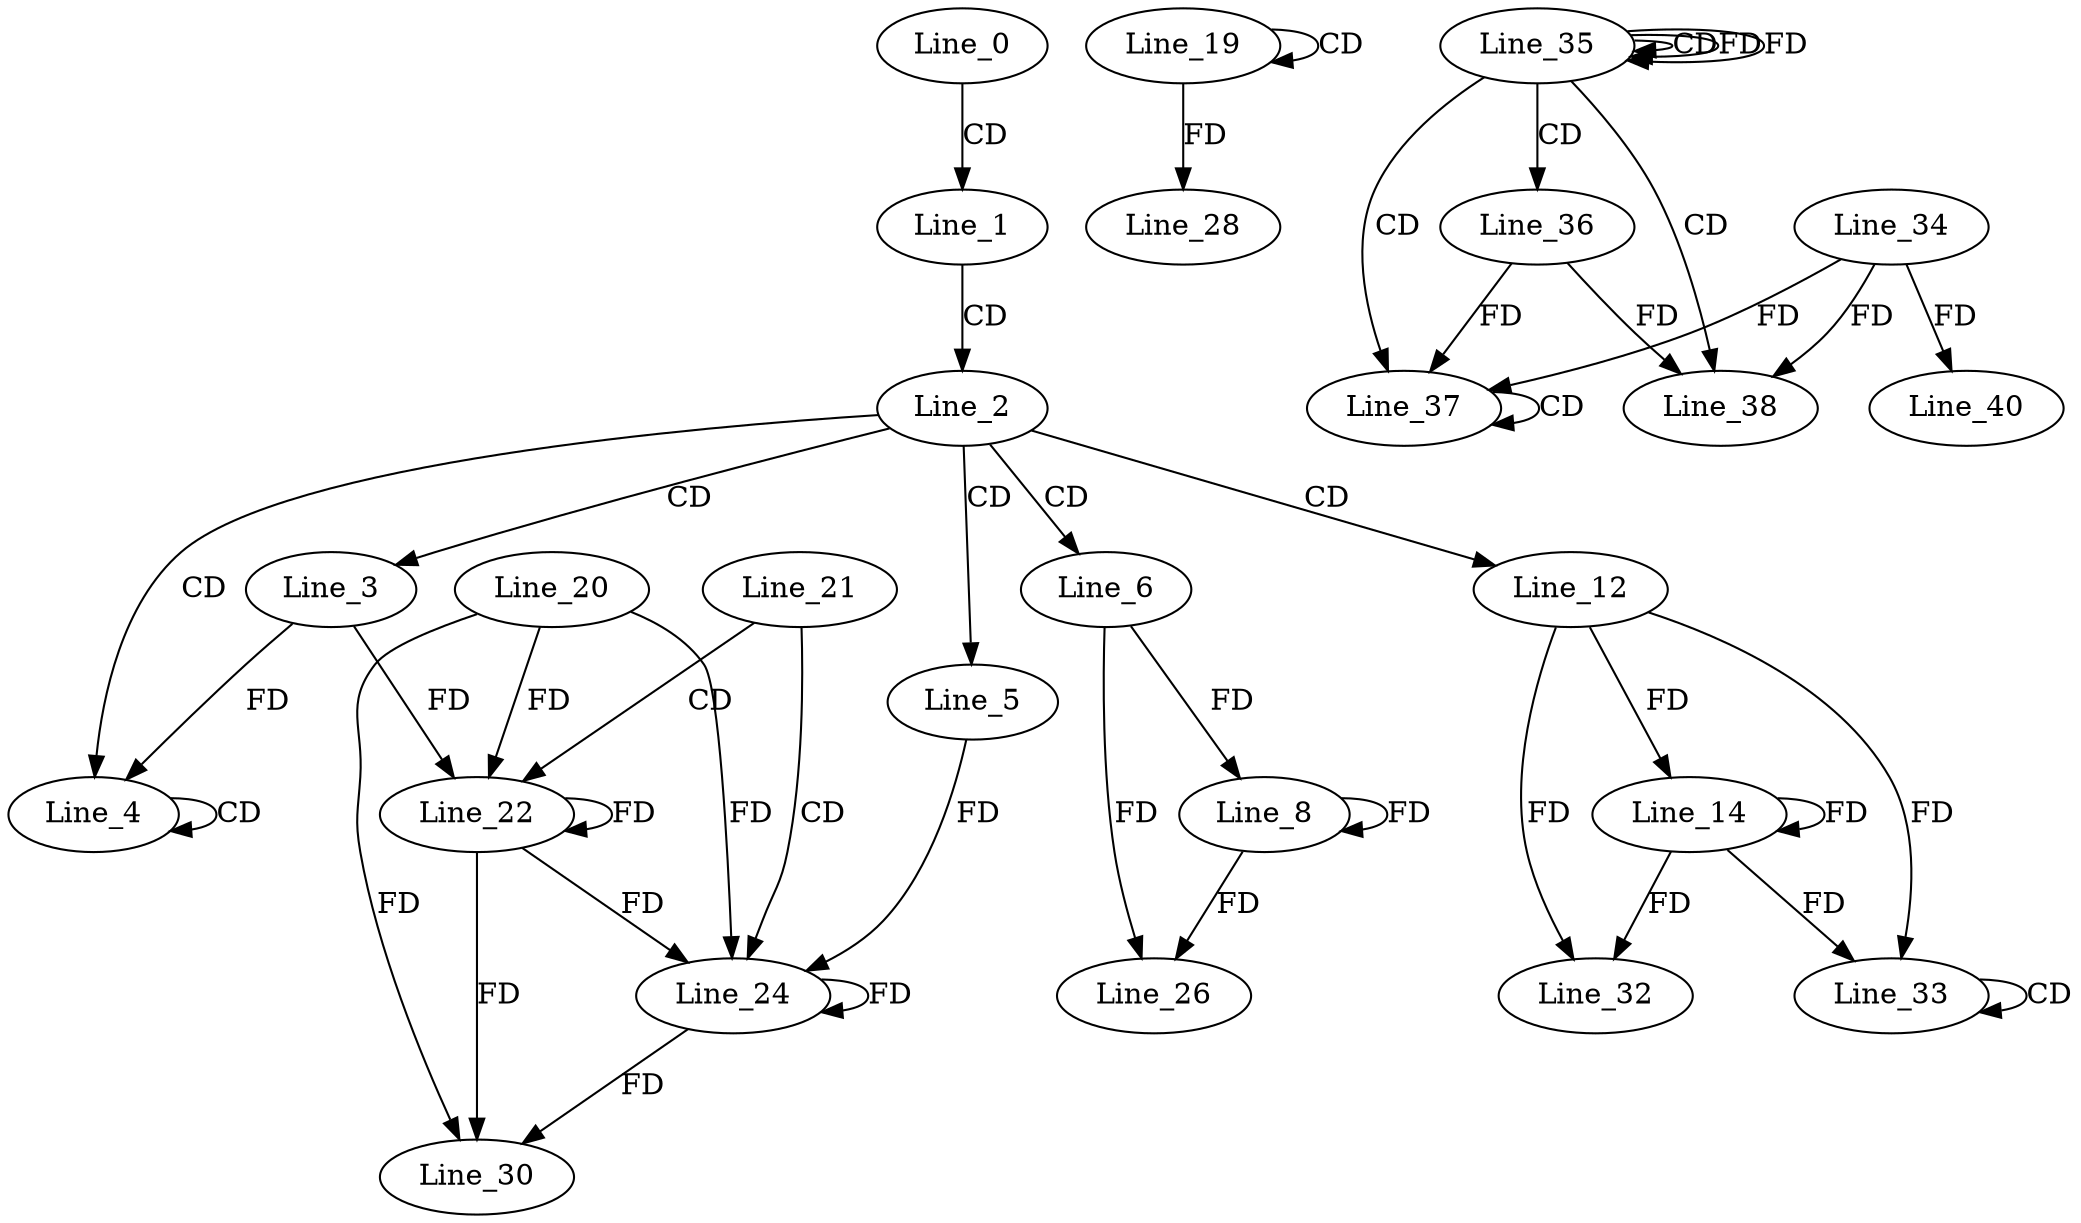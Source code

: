 digraph G {
  Line_0;
  Line_1;
  Line_2;
  Line_3;
  Line_4;
  Line_4;
  Line_5;
  Line_6;
  Line_8;
  Line_8;
  Line_12;
  Line_14;
  Line_14;
  Line_19;
  Line_19;
  Line_21;
  Line_22;
  Line_20;
  Line_22;
  Line_24;
  Line_24;
  Line_26;
  Line_28;
  Line_30;
  Line_32;
  Line_33;
  Line_33;
  Line_35;
  Line_35;
  Line_35;
  Line_36;
  Line_37;
  Line_37;
  Line_34;
  Line_38;
  Line_38;
  Line_40;
  Line_0 -> Line_1 [ label="CD" ];
  Line_1 -> Line_2 [ label="CD" ];
  Line_2 -> Line_3 [ label="CD" ];
  Line_2 -> Line_4 [ label="CD" ];
  Line_4 -> Line_4 [ label="CD" ];
  Line_3 -> Line_4 [ label="FD" ];
  Line_2 -> Line_5 [ label="CD" ];
  Line_2 -> Line_6 [ label="CD" ];
  Line_6 -> Line_8 [ label="FD" ];
  Line_8 -> Line_8 [ label="FD" ];
  Line_2 -> Line_12 [ label="CD" ];
  Line_12 -> Line_14 [ label="FD" ];
  Line_14 -> Line_14 [ label="FD" ];
  Line_19 -> Line_19 [ label="CD" ];
  Line_21 -> Line_22 [ label="CD" ];
  Line_20 -> Line_22 [ label="FD" ];
  Line_22 -> Line_22 [ label="FD" ];
  Line_3 -> Line_22 [ label="FD" ];
  Line_21 -> Line_24 [ label="CD" ];
  Line_20 -> Line_24 [ label="FD" ];
  Line_22 -> Line_24 [ label="FD" ];
  Line_24 -> Line_24 [ label="FD" ];
  Line_5 -> Line_24 [ label="FD" ];
  Line_6 -> Line_26 [ label="FD" ];
  Line_8 -> Line_26 [ label="FD" ];
  Line_19 -> Line_28 [ label="FD" ];
  Line_20 -> Line_30 [ label="FD" ];
  Line_22 -> Line_30 [ label="FD" ];
  Line_24 -> Line_30 [ label="FD" ];
  Line_12 -> Line_32 [ label="FD" ];
  Line_14 -> Line_32 [ label="FD" ];
  Line_33 -> Line_33 [ label="CD" ];
  Line_12 -> Line_33 [ label="FD" ];
  Line_14 -> Line_33 [ label="FD" ];
  Line_35 -> Line_35 [ label="CD" ];
  Line_35 -> Line_35 [ label="FD" ];
  Line_35 -> Line_36 [ label="CD" ];
  Line_35 -> Line_37 [ label="CD" ];
  Line_36 -> Line_37 [ label="FD" ];
  Line_37 -> Line_37 [ label="CD" ];
  Line_34 -> Line_37 [ label="FD" ];
  Line_35 -> Line_38 [ label="CD" ];
  Line_34 -> Line_38 [ label="FD" ];
  Line_36 -> Line_38 [ label="FD" ];
  Line_34 -> Line_40 [ label="FD" ];
  Line_35 -> Line_35 [ label="FD" ];
}
